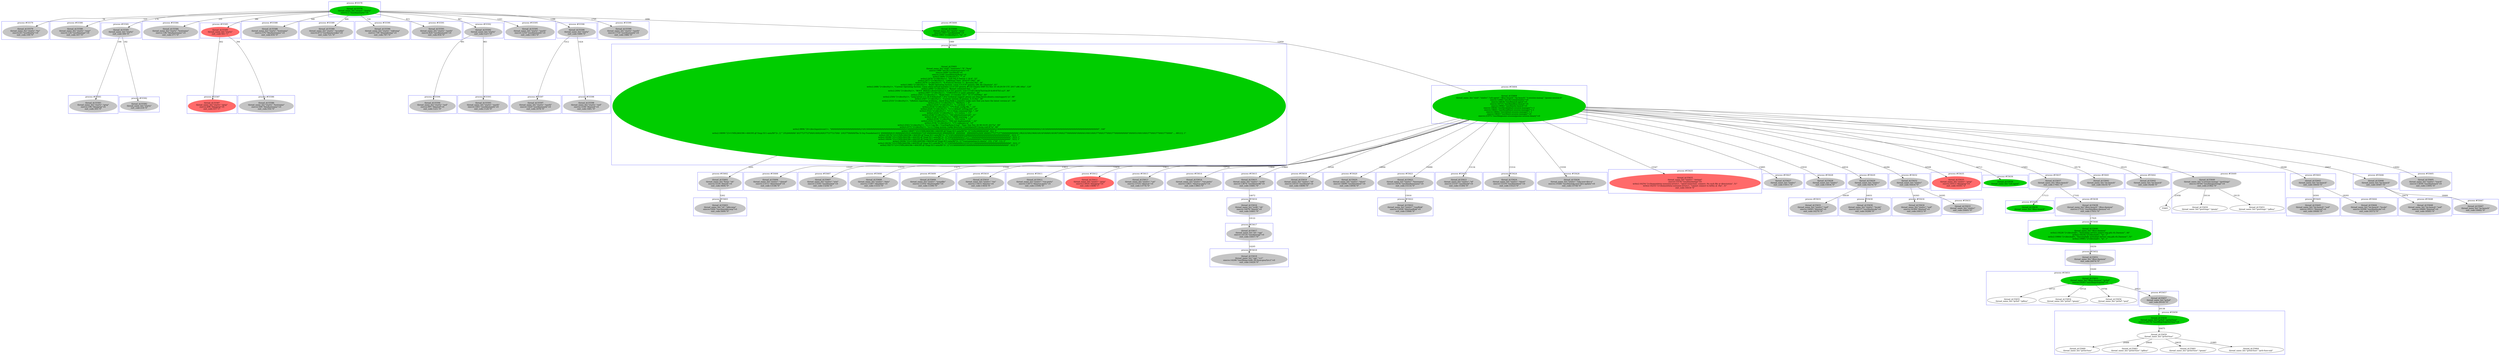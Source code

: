 digraph abc{
subgraph cluster_55578 {
55578   [label="thread_id:55578\nthread_name_list:\"strace\",\"startx\"\nexecve:1:\"/usr/bin/startx\"=0", style = filled , color="green3"];
label = "process #55578";
color = blue;
}
subgraph cluster_55579 {
55579   [label="thread_id:55579\nthread_name_list:\"startx\",\"tty\"\nexecve:65:\"/usr/bin/tty\"=0\nexit_code:109:\"0\"", style = filled , color="grey77"];
label = "process #55579";
color = blue;
}
subgraph cluster_55580 {
55580   [label="thread_id:55580\nthread_name_list:\"startx\",\"expr\"\nexecve:126:\"/usr/bin/expr\"=0\nexit_code:167:\"0\"", style = filled , color="grey77"];
label = "process #55580";
color = blue;
}
subgraph cluster_55581 {
55581   [label="thread_id:55581\nthread_name_list:\"startx\"\nexit_code:309:\"0\"", style = filled , color="grey77"];
label = "process #55581";
color = blue;
}
subgraph cluster_55583 {
55583   [label="thread_id:55583\nthread_name_list:\"startx\",\"grep\"\nexecve:196:\"/bin/grep\"=0\nexit_code:305:\"0\"", style = filled , color="grey77"];
label = "process #55583";
color = blue;
}
subgraph cluster_55582 {
55582   [label="thread_id:55582\nthread_name_list:\"startx\"\nexit_code:218:\"0\"", style = filled , color="grey77"];
label = "process #55582";
color = blue;
}
subgraph cluster_55584 {
55584   [label="thread_id:55584\nthread_name_list:\"startx\",\"hostname\"\nexecve:336:\"/bin/hostname\"=0\nexit_code:377:\"0\"", style = filled , color="grey77"];
label = "process #55584";
color = blue;
}
subgraph cluster_55585 {
55585   [label="thread_id:55585\nthread_name_list:\"startx\"\nexit_code:561:\"1\"", style = filled , color="indianred1"];
label = "process #55585";
color = blue;
}
subgraph cluster_55587 {
55587   [label="thread_id:55587\nthread_name_list:\"startx\",\"grep\"\nexecve:408:\"/bin/grep\"=0\nexit_code:557:\"1\"", style = filled , color="indianred1"];
label = "process #55587";
color = blue;
}
subgraph cluster_55586 {
55586   [label="thread_id:55586\nthread_name_list:\"startx\",\"hostname\"\nexecve:509:\"/bin/hostname\"=0\nexit_code:550:\"0\"", style = filled , color="grey77"];
label = "process #55586";
color = blue;
}
subgraph cluster_55588 {
55588   [label="thread_id:55588\nthread_name_list:\"startx\",\"hostname\"\nexecve:575:\"/bin/hostname\"=0\nexit_code:659:\"0\"", style = filled , color="grey77"];
label = "process #55588";
color = blue;
}
subgraph cluster_55589 {
55589   [label="thread_id:55589\nthread_name_list:\"startx\",\"mcookie\"\nexecve:673:\"/usr/bin/mcookie\"=0\nexit_code:721:\"0\"", style = filled , color="grey77"];
label = "process #55589";
color = blue;
}
subgraph cluster_55590 {
55590   [label="thread_id:55590\nthread_name_list:\"startx\",\"mktemp\"\nexecve:739:\"/bin/mktemp\"=0\nexit_code:787:\"0\"", style = filled , color="grey77"];
label = "process #55590";
color = blue;
}
subgraph cluster_55591 {
55591   [label="thread_id:55591\nthread_name_list:\"startx\",\"xauth\"\nexecve:826:\"/usr/bin/xauth\"=0\nexit_code:954:\"0\"", style = filled , color="grey77"];
label = "process #55591";
color = blue;
}
subgraph cluster_55592 {
55592   [label="thread_id:55592\nthread_name_list:\"startx\"\nexit_code:1227:\"0\"", style = filled , color="grey77"];
label = "process #55592";
color = blue;
}
subgraph cluster_55594 {
55594   [label="thread_id:55594\nthread_name_list:\"startx\",\"sed\"\nexecve:997:\"/bin/sed\"=0\nexit_code:1221:\"0\"", style = filled , color="grey77"];
label = "process #55594";
color = blue;
}
subgraph cluster_55593 {
55593   [label="thread_id:55593\nthread_name_list:\"startx\",\"xauth\"\nexecve:1001:\"/usr/bin/xauth\"=0\nexit_code:1120:\"0\"", style = filled , color="grey77"];
label = "process #55593";
color = blue;
}
subgraph cluster_55595 {
55595   [label="thread_id:55595\nthread_name_list:\"startx\",\"xauth\"\nexecve:1254:\"/usr/bin/xauth\"=0\nexit_code:1383:\"0\"", style = filled , color="grey77"];
label = "process #55595";
color = blue;
}
subgraph cluster_55596 {
55596   [label="thread_id:55596\nthread_name_list:\"startx\"\nexit_code:1689:\"0\"", style = filled , color="grey77"];
label = "process #55596";
color = blue;
}
subgraph cluster_55597 {
55597   [label="thread_id:55597\nthread_name_list:\"startx\",\"xauth\"\nexecve:1420:\"/usr/bin/xauth\"=0\nexit_code:1678:\"0\"", style = filled , color="grey77"];
label = "process #55597";
color = blue;
}
subgraph cluster_55598 {
55598   [label="thread_id:55598\nthread_name_list:\"startx\",\"sed\"\nexecve:1438:\"/bin/sed\"=0\nexit_code:1681:\"0\"", style = filled , color="grey77"];
label = "process #55598";
color = blue;
}
subgraph cluster_55599 {
55599   [label="thread_id:55599\nthread_name_list:\"startx\",\"xauth\"\nexecve:1716:\"/usr/bin/xauth\"=0\nexit_code:1886:\"0\"", style = filled , color="grey77"];
label = "process #55599";
color = blue;
}
subgraph cluster_55600 {
55600   [label="thread_id:55600\nthread_name_list:\"startx\",\"xinit\"\nexecve:1907:\"/usr/bin/xinit\"=0\nwrite2:1993:\"2</dev/tty1>, \"\\n\", 1\"", style = filled , color="green3"];
label = "process #55600";
color = blue;
}
subgraph cluster_55601 {
55601   [label="thread_id:55601\nthread_name_list:\"xinit\",\"xserverrc\",\"X\",\"Xorg\"\nexecve:1998:\"/etc/X11/xinit/xserverrc\"=0\nexecve:2049:\"/usr/bin/X\"=0\nexecve:2100:\"/usr/lib/xorg/Xorg\"=0\nwrite2:2409:\"2</dev/tty1>, \"\", 0\"\nwrite2:2474:\"2</dev/tty1>, \"\\nX.Org X Server 1.18.4\", 22\"\nwrite2:2477:\"2</dev/tty1>, \"\\nRelease Date: 2016-07-19\\n\", 26\"\nwrite2:2479:\"2</dev/tty1>, \"X Protocol Version 11, Revision 0\\n\", 34\"\nwrite2:2482:\"2</dev/tty1>, \"Build Operating System: Linux 4.4.0-97-generic x86_64 Ubuntu\\n\", 61\"\nwrite2:2486:\"2</dev/tty1>, \"Current Operating System: Linux elwin-virtual-machine 4.4.0-101-generic #124-Ubuntu SMP Fri Nov 10 18:29:59 UTC 2017 x86_64\\n\", 124\"\nwrite2:2490:\"2</dev/tty1>, \"Kernel command line: \", 21\"\nwrite2:2494:\"2</dev/tty1>, \"BOOT_IMAGE=/boot/vmlinuz-4.4.0-101-generic root=UUID=4b5d7bc0-be20-4c49-87b5-ca3\", 80\"\nwrite2:2497:\"2</dev/tty1>, \"15d031014 ro quiet splash\\n\", 26\"\nwrite2:2501:\"2</dev/tty1>, \"Build Date: 13 October 2017  01:57:05PM\\n\", 40\"\nwrite2:2504:\"2</dev/tty1>, \"xorg-server 2:1.18.4-0ubuntu0.7 (For technical support please see http://www.ubuntu.com/support) \\n\", 98\"\nwrite2:2507:\"2</dev/tty1>, \"Current version of pixman: 0.33.6\\n\", 34\"\nwrite2:2510:\"2</dev/tty1>, \"\\tBefore reporting problems, check http://wiki.x.org\\n\\tto make sure that you have the latest version.\\n\", 100\"\nwrite2:2513:\"2</dev/tty1>, \"Markers: \", 9\"\nwrite2:2516:\"2</dev/tty1>, \"(--) probed, \", 13\"\nwrite2:2518:\"2</dev/tty1>, \"(**) from config file, \", 23\"\nwrite2:2520:\"2</dev/tty1>, \"(==) default setting,\\n\\t\", 23\"\nwrite2:2522:\"2</dev/tty1>, \"(++) from command line, \", 24\"\nwrite2:2524:\"2</dev/tty1>, \"(!!) notice, \", 13\"\nwrite2:2526:\"2</dev/tty1>, \"(II) informational,\\n\\t\", 21\"\nwrite2:2528:\"2</dev/tty1>, \"(WW) warning, \", 14\"\nwrite2:2530:\"2</dev/tty1>, \"(EE) error, \", 12\"\nwrite2:2532:\"2</dev/tty1>, \"(NI) not implemented, \", 22\"\nwrite2:2534:\"2</dev/tty1>, \"(??) unknown.\\n\", 14\"\nwrite2:2543:\"2</dev/tty1>, \"(==) Log file: \\\"/var/log/Xorg.0.log\\\", Time: Sun Nov 26 08:16:05 2017\\n\", 69\"\nwrite2:2575:\"2</dev/tty1>, \"(==) Using system config directory \\\"/usr/share/X11/xorg.conf.d\\\"\\n\", 64\"\nwrite2:9896:\"20</dev/input/event1>, \"\\0\\0\\0\\0\\0\\0\\0\\0\\0\\0\\0\\0\\0\\0\\0\\0\\21\\0\\1\\0\\0\\0\\0\\0\\0\\0\\0\\0\\0\\0\\0\\0\\0\\0\\0\\0\\0\\0\\0\\0\\21\\0\\0\\0\\0\\0\\0\\0\\0\\0\\0\\0\\0\\0\\0\\0\\0\\0\\0\\0\\0\\0\\0\\0\\21\\0\\2\\0\\0\\0\\0\\0\\0\\0\\0\\0\\0\\0\\0\\0\\0\\0\\0\\0\\0\\0\\0\\0\\21\\0\\4\\0\\0\\0\\0\\0\\0\\0\\0\\0\\0\\0\\0\\0\\0\\0\\0\\0\\0\\0\\0\\0\\21\\0\\3\\0\\0\\0\\0\\0\\0\\0\\0\\0\\0\\0\\0\\0\\0\\0\\0\\0\\0\\0\\0\\0\\0\\0\\0\\0\\0\\0\\0\\0\", 144\"\nwrite2:18097:\"23<UNIX:[464396->464395,@\"/tmp/.X11-unix/X0\"]>, [{\"\\1\\0\\v\\0\\0\\0\\263\\4\", 8}], 1\"\nwrite2:18099:\"23<UNIX:[464396->464395,@\"/tmp/.X11-unix/X0\"]>, [{\"`\\35\\264\\0\\0\\0`\\0\\377\\377\\37\\0\\0\\1\\0\\0\\24\\0\\377\\377\\1\\7\\0\\0  \\10\\377\\0\\0\\0\\0The X.Org Foundation\\1\\1 \\0\\0\\0\\0\\0\\4\\10 \\0\\0\\0\\0\\0\\10\\10 \\0\\0\\0\\0\\0\\17\\20 \\0\\0\\0\\0\\0\\20\\20 \\0\\0\\0\\0\\0\\30  \\0\\0\\0\\0\\0   \\0\\0\\0\\0\\0%\\2\\0\\0 \\0\\0\\0\\377\\377\\377\\0\\0\\0\\0\\0\\0\\0\\0\\0 \\3X\\2\\323\\0\\236\\0\\1\\0\\1\\0!\\0\\0\\0\\1\\0\\30\\7\\30\\0\\277\\0\\0\\0\\0\\0!\\0\\0\\0\\4\\10\\0\\1\\0\\0\\377\\0\\0\\377\\0\\0\\377\\0\\0\\0\\0\\0\\0\\0\\\"\\0\\0\\0\\5\\10\\0\\1\\0\\0\\377\\0\\0\\377\\0\\0\\377\\0\\0\\0\"..., 4812}], 1\"\nwrite2:18176:\"23<UNIX:[464396->464395,@\"/tmp/.X11-unix/X0\"]>, [{\"\\1\\0\\1\\0\\0\\0\\0\\0\\1\\206\\0\\0\\0\\0\\0\\0\\0\\0\\0\\0\\0\\0\\0\\0\\0\\0\\0\\0\\0\\0\\0\\0\", 32}], 1\"\nwrite2:18188:\"23<UNIX:[464396->464395,@\"/tmp/.X11-unix/X0\"]>, [{\"\\1\\0\\2\\0\\0\\0\\0\\0\\377\\377?\\0\\0\\0\\0\\0\\0\\0\\0\\0\\0\\0\\0\\0\\0\\0\\0\\0\\0\\0\\0\\0\", 32}], 1\"\nwrite2:18204:\"23<UNIX:[464396->464395,@\"/tmp/.X11-unix/X0\"]>, [{\"\\1\\10\\4\\0\\6\\0\\0\\0\\37\\0\\0\\0\\0\\0\\0\\0\\27\\0\\0\\0\\0\\0\\0\\0\\0\\0\\0\\0\\0\\0\\0\\0\", 32}], 1\"\nwrite2:18206:\"23<UNIX:[464396->464395,@\"/tmp/.X11-unix/X0\"]>, [{\"*customization:\\t-color\\n\", 23}, {\"\\0\", 1}], 2\"\nwrite2:18230:\"23<UNIX:[464396->464395,@\"/tmp/.X11-unix/X0\"]>, [{\"\\1\\0\\5\\0\\0\\0\\0\\0\\1\\210U\\211\\0\\0\\0\\0\\0\\0\\0\\0\\0\\0\\0\\0\\0\\0\\0\\0\\0\\0\\0\\0\", 32}], 1\"\nwrite2:18273:\"23<UNIX:[464396->464395,@\"/tmp/.X11-unix/X0\"]>, [{\"\\1\\1\\6\\0\\0\\0\\0\\0\\1\\0\\0\\0\\0\\0\\0\\0\\0\\0\\0\\0\\0\\0\\0\\0\\0\\0\\0\\0\\0\\0\\0\\0\", 32}], 1\"", style = filled , color="green3"];
label = "process #55601";
color = blue;
}
subgraph cluster_55602 {
55602   [label="thread_id:55602\nthread_name_list:\"Xorg\",\"sh\"\nexecve:5218:\"/bin/sh\"=0\nexit_code:5604:\"0\"", style = filled , color="grey77"];
label = "process #55602";
color = blue;
}
subgraph cluster_55603 {
55603   [label="thread_id:55603\nthread_name_list:\"sh\",\"xkbcomp\"\nexecve:5264:\"/usr/bin/xkbcomp\"=0\nexit_code:5600:\"0\"", style = filled , color="grey77"];
label = "process #55603";
color = blue;
}
subgraph cluster_55604 {
55604   [label="thread_id:55604\nthread_name_list:\"xinit\",\"xinitrc\",\"ssh-agent\",\"dbus-launch\",\"im-launch\",\"x-session-manag\",\"gnome-session-b\"\nexecve:12985:\"/etc/X11/xinit/xinitrc\"=0\nexecve:16634:\"/usr/bin/ssh-agent\"=0\nexecve:16715:\"/usr/bin/dbus-launch\"=0\nexecve:18062:\"/usr/bin/im-launch\"=0\nexecve:18640:\"/usr/local/sbin/x-session-manager\"=-1\nexecve:18641:\"/usr/local/bin/x-session-manager\"=-1\nexecve:18642:\"/usr/sbin/x-session-manager\"=-1\nexecve:18643:\"/usr/bin/x-session-manager\"=0\nexecve:21975:\"/usr/lib/gnome-session/gnome-session-binary\"=0", style = filled , color="green3"];
label = "process #55604";
color = blue;
}
subgraph cluster_55605 {
55605   [label="thread_id:55605\nthread_name_list:\"xinitrc\",\"touch\"\nexecve:13056:\"/usr/bin/touch\"=0\nexit_code:13095:\"0\"", style = filled , color="grey77"];
label = "process #55605";
color = blue;
}
subgraph cluster_55606 {
55606   [label="thread_id:55606\nthread_name_list:\"xinitrc\",\"chmod\"\nexecve:13111:\"/bin/chmod\"=0\nexit_code:13148:\"0\"", style = filled , color="grey77"];
label = "process #55606";
color = blue;
}
subgraph cluster_55607 {
55607   [label="thread_id:55607\nthread_name_list:\"xinitrc\",\"stat\"\nexecve:13165:\"/usr/bin/stat\"=0\nexit_code:13256:\"0\"", style = filled , color="grey77"];
label = "process #55607";
color = blue;
}
subgraph cluster_55608 {
55608   [label="thread_id:55608\nthread_name_list:\"xinitrc\",\"date\"\nexecve:13287:\"/bin/date\"=0\nexit_code:13333:\"0\"", style = filled , color="grey77"];
label = "process #55608";
color = blue;
}
subgraph cluster_55609 {
55609   [label="thread_id:55609\nthread_name_list:\"xinitrc\",\"tempfile\"\nexecve:13354:\"/bin/tempfile\"=0\nexit_code:13390:\"0\"", style = filled , color="grey77"];
label = "process #55609";
color = blue;
}
subgraph cluster_55610 {
55610   [label="thread_id:55610\nthread_name_list:\"xinitrc\",\"rm\"\nexecve:13415:\"/bin/rm\"=0\nexit_code:13454:\"0\"", style = filled , color="grey77"];
label = "process #55610";
color = blue;
}
subgraph cluster_55611 {
55611   [label="thread_id:55611\nthread_name_list:\"xinitrc\",\"run-parts\"\nexecve:13473:\"/bin/run-parts\"=0\nexit_code:13594:\"0\"", style = filled , color="grey77"];
label = "process #55611";
color = blue;
}
subgraph cluster_55612 {
55612   [label="thread_id:55612\nthread_name_list:\"xinitrc\",\"grep\"\nexecve:13616:\"/bin/grep\"=0\nexit_code:13698:\"1\"", style = filled , color="indianred1"];
label = "process #55612";
color = blue;
}
subgraph cluster_55613 {
55613   [label="thread_id:55613\nthread_name_list:\"xinitrc\",\"cat\"\nexecve:13725:\"/bin/cat\"=0\nexit_code:13774:\"0\"", style = filled , color="grey77"];
label = "process #55613";
color = blue;
}
subgraph cluster_55614 {
55614   [label="thread_id:55614\nthread_name_list:\"xinitrc\",\"run-parts\"\nexecve:13821:\"/bin/run-parts\"=0\nexit_code:13863:\"0\"", style = filled , color="grey77"];
label = "process #55614";
color = blue;
}
subgraph cluster_55615 {
55615   [label="thread_id:55615\nthread_name_list:\"xinitrc\",\"xrdb\"\nexecve:13874:\"/usr/bin/xrdb\"=0\nexit_code:14481:\"0\"", style = filled , color="grey77"];
label = "process #55615";
color = blue;
}
subgraph cluster_55616 {
55616   [label="thread_id:55616\nthread_name_list:\"xrdb\",\"sh\"\nexecve:14078:\"/bin/sh\"=0\nexit_code:14461:\"0\"", style = filled , color="grey77"];
label = "process #55616";
color = blue;
}
subgraph cluster_55617 {
55617   [label="thread_id:55617\nthread_name_list:\"sh\",\"cpp\"\nexecve:14124:\"/usr/bin/cpp\"=0\nexit_code:14457:\"0\"", style = filled , color="grey77"];
label = "process #55617";
color = blue;
}
subgraph cluster_55618 {
55618   [label="thread_id:55618\nthread_name_list:\"cpp\",\"cc1\"\nexecve:14206:\"/usr/lib/gcc/x86_64-linux-gnu/5/cc1\"=0\nexit_code:14429:\"0\"", style = filled , color="grey77"];
label = "process #55618";
color = blue;
}
subgraph cluster_55619 {
55619   [label="thread_id:55619\nthread_name_list:\"xinitrc\",\"id\"\nexecve:14533:\"/usr/bin/id\"=0\nexit_code:14690:\"0\"", style = filled , color="grey77"];
label = "process #55619";
color = blue;
}
subgraph cluster_55620 {
55620   [label="thread_id:55620\nthread_name_list:\"xinitrc\",\"xhost\"\nexecve:14699:\"/usr/bin/xhost\"=0\nexit_code:14956:\"0\"", style = filled , color="grey77"];
label = "process #55620";
color = blue;
}
subgraph cluster_55621 {
55621   [label="thread_id:55621\nthread_name_list:\"xinitrc\",\"basename\"\nexecve:15076:\"/usr/bin/basename\"=0\nexit_code:15114:\"0\"", style = filled , color="grey77"];
label = "process #55621";
color = blue;
}
subgraph cluster_55622 {
55622   [label="thread_id:55622\nthread_name_list:\"xinitrc\",\"readlink\"\nexecve:15028:\"/bin/readlink\"=0\nexit_code:15068:\"0\"", style = filled , color="grey77"];
label = "process #55622";
color = blue;
}
subgraph cluster_55623 {
55623   [label="thread_id:55623\nthread_name_list:\"xinitrc\",\"id\"\nexecve:15147:\"/usr/bin/id\"=0\nexit_code:15304:\"0\"", style = filled , color="grey77"];
label = "process #55623";
color = blue;
}
subgraph cluster_55624 {
55624   [label="thread_id:55624\nthread_name_list:\"xinitrc\",\"xhost\"\nexecve:15319:\"/usr/bin/xhost\"=0\nexit_code:15523:\"0\"", style = filled , color="grey77"];
label = "process #55624";
color = blue;
}
subgraph cluster_55626 {
55626   [label="thread_id:55626\nthread_name_list:\"xinitrc\",\"xdg-user-dirs-u\"\nexecve:15568:\"/usr/bin/xdg-user-dirs-update\"=0\nexit_code:15758:\"0\"", style = filled , color="grey77"];
label = "process #55626";
color = blue;
}
subgraph cluster_55625 {
55625   [label="thread_id:55625\nthread_name_list:\"xinitrc\",\"xbrlapi\"\nexecve:15576:\"/usr/bin/xbrlapi\"=0\nwrite2:16254:\"2</home/elwin/.xsession-errors>, \"openConnection: connect: No such file or directory\\n\", 51\"\nwrite2:16255:\"2</home/elwin/.xsession-errors>, \"cannot connect to brltty at :0\\n\", 31\"\nexit_code:16418:\"4\"", style = filled , color="indianred1"];
label = "process #55625";
color = blue;
}
subgraph cluster_55627 {
55627   [label="thread_id:55627\nthread_name_list:\"xinitrc\"\nexit_code:15911:\"0\"", style = filled , color="grey77"];
label = "process #55627";
color = blue;
}
subgraph cluster_55628 {
55628   [label="thread_id:55628\nthread_name_list:\"xinitrc\"\nexit_code:15934:\"0\"", style = filled , color="grey77"];
label = "process #55628";
color = blue;
}
subgraph cluster_55629 {
55629   [label="thread_id:55629\nthread_name_list:\"xinitrc\"\nexit_code:16276:\"0\"", style = filled , color="grey77"];
label = "process #55629";
color = blue;
}
subgraph cluster_55631 {
55631   [label="thread_id:55631\nthread_name_list:\"xinitrc\",\"sed\"\nexecve:16045:\"/bin/sed\"=0\nexit_code:16270:\"0\"", style = filled , color="grey77"];
label = "process #55631";
color = blue;
}
subgraph cluster_55630 {
55630   [label="thread_id:55630\nthread_name_list:\"xinitrc\",\"locale\"\nexecve:16157:\"/usr/bin/locale\"=0\nexit_code:16266:\"0\"", style = filled , color="grey77"];
label = "process #55630";
color = blue;
}
subgraph cluster_55632 {
55632   [label="thread_id:55632\nthread_name_list:\"xinitrc\"\nexit_code:16416:\"0\"", style = filled , color="grey77"];
label = "process #55632";
color = blue;
}
subgraph cluster_55634 {
55634   [label="thread_id:55634\nthread_name_list:\"xinitrc\",\"sed\"\nexecve:16309:\"/bin/sed\"=0\nexit_code:16412:\"0\"", style = filled , color="grey77"];
label = "process #55634";
color = blue;
}
subgraph cluster_55633 {
55633   [label="thread_id:55633\nthread_name_list:\"xinitrc\"\nexit_code:16405:\"0\"", style = filled , color="grey77"];
label = "process #55633";
color = blue;
}
subgraph cluster_55635 {
55635   [label="thread_id:55635\nthread_name_list:\"xinitrc\",\"grep\"\nexecve:16513:\"/bin/grep\"=0\nexit_code:16591:\"2\"", style = filled , color="indianred1"];
label = "process #55635";
color = blue;
}
subgraph cluster_55636 {
55636   [label="thread_id:55636\nthread_name_list:\"ssh-agent\"", style = filled , color="green3"];
label = "process #55636";
color = blue;
}
subgraph cluster_55637 {
55637   [label="thread_id:55637\nthread_name_list:\"dbus-launch\"\nexit_code:17941:\"0\"", style = filled , color="grey77"];
label = "process #55637";
color = blue;
}
subgraph cluster_55639 {
55639   [label="thread_id:55639\nthread_name_list:\"dbus-launch\"", style = filled , color="green3"];
label = "process #55639";
color = blue;
}
subgraph cluster_55638 {
55638   [label="thread_id:55638\nthread_name_list:\"dbus-launch\",\"dbus-daemon\"\nexecve:17122:\"/usr/bin/dbus-daemon\"=0\nexit_code:17931:\"0\"", style = filled , color="grey77"];
label = "process #55638";
color = blue;
}
subgraph cluster_55640 {
55640   [label="thread_id:55640\nthread_name_list:\"dbus-daemon\"\nwrite2:19228:\"2</dev/null>, \"Activating service name='org.gtk.vfs.Daemon'\", 44\"\nwrite2:19230:\"2</dev/null>, \"\\n\", 1\"\nwrite2:19984:\"2</dev/null>, \"Successfully activated service 'org.gtk.vfs.Daemon'\", 51\"\nwrite2:19985:\"2</dev/null>, \"\\n\", 1\"", style = filled , color="green3"];
label = "process #55640";
color = blue;
}
subgraph cluster_55641 {
55641   [label="thread_id:55641\nthread_name_list:\"im-launch\"\nexit_code:18216:\"0\"", style = filled , color="grey77"];
label = "process #55641";
color = blue;
}
subgraph cluster_55642 {
55642   [label="thread_id:55642\nthread_name_list:\"im-launch\"\nexit_code:18248:\"0\"", style = filled , color="grey77"];
label = "process #55642";
color = blue;
}
subgraph cluster_55643 {
55643   [label="thread_id:55643\nthread_name_list:\"im-launch\"\nexit_code:18450:\"0\"", style = filled , color="grey77"];
label = "process #55643";
color = blue;
}
subgraph cluster_55644 {
55644   [label="thread_id:55644\nthread_name_list:\"im-launch\",\"locale\"\nexecve:18308:\"/usr/bin/locale\"=0\nexit_code:18372:\"0\"", style = filled , color="grey77"];
label = "process #55644";
color = blue;
}
subgraph cluster_55645 {
55645   [label="thread_id:55645\nthread_name_list:\"im-launch\",\"sed\"\nexecve:18311:\"/bin/sed\"=0\nexit_code:18446:\"0\"", style = filled , color="grey77"];
label = "process #55645";
color = blue;
}
subgraph cluster_55646 {
55646   [label="thread_id:55646\nthread_name_list:\"im-launch\"\nexit_code:18587:\"0\"", style = filled , color="grey77"];
label = "process #55646";
color = blue;
}
subgraph cluster_55647 {
55647   [label="thread_id:55647\nthread_name_list:\"im-launch\"\nexit_code:18482:\"0\"", style = filled , color="grey77"];
label = "process #55647";
color = blue;
}
subgraph cluster_55648 {
55648   [label="thread_id:55648\nthread_name_list:\"im-launch\",\"sed\"\nexecve:18489:\"/bin/sed\"=0\nexit_code:18583:\"0\"", style = filled , color="grey77"];
label = "process #55648";
color = blue;
}
subgraph cluster_55649 {
55649   [label="thread_id:55649\nthread_name_list:\"x-session-manag\",\"gsettings\"\nexecve:18704:\"/usr/bin/gsettings\"=0\nexit_code:21962:\"0\"", style = filled , color="grey77"];
55650   [label="thread_id:55650\nthread_name_list:\"gsettings\",\"gmain\""];
55651   [label="thread_id:55651\nthread_name_list:\"gsettings\",\"gdbus\""];
label = "process #55649";
color = blue;
}
subgraph cluster_55652 {
55652   [label="thread_id:55652\nthread_name_list:\"dbus-daemon\"\nexit_code:20074:\"0\"", style = filled , color="grey77"];
label = "process #55652";
color = blue;
}
subgraph cluster_55653 {
55653   [label="thread_id:55653\nthread_name_list:\"dbus-daemon\",\"gvfsd\"\nexecve:19283:\"/usr/lib/gvfs/gvfsd\"=0", style = filled , color="green3"];
55655   [label="thread_id:55655\nthread_name_list:\"gvfsd\",\"gdbus\""];
55654   [label="thread_id:55654\nthread_name_list:\"gvfsd\",\"gmain\""];
55656   [label="thread_id:55656\nthread_name_list:\"gvfsd\",\"pool\""];
label = "process #55653";
color = blue;
}
subgraph cluster_55657 {
55657   [label="thread_id:55657\nthread_name_list:\"gvfsd\"\nexit_code:20145:\"0\"", style = filled , color="grey77"];
label = "process #55657";
color = blue;
}
subgraph cluster_55658 {
55658   [label="thread_id:55658\nthread_name_list:\"gvfsd\",\"gvfsd-fuse\"\nexecve:20178:\"/usr/lib/gvfs/gvfsd-fuse\"=0", style = filled , color="green3"];
55659   [label="thread_id:55659\nthread_name_list:\"gvfsd-fuse\""];
55660   [label="thread_id:55660\nthread_name_list:\"gvfsd-fuse\""];
55662   [label="thread_id:55662\nthread_name_list:\"gvfsd-fuse\",\"gdbus\""];
55661   [label="thread_id:55661\nthread_name_list:\"gvfsd-fuse\",\"gmain\""];
55664   [label="thread_id:55664\nthread_name_list:\"gvfsd-fuse\",\"gvfs-fuse-sub\""];
label = "process #55658";
color = blue;
}
55578 -> 55579   [label="54"];
55578 -> 55580   [label="123"];
55578 -> 55581   [label="174"];
55578 -> 55584   [label="333"];
55578 -> 55585   [label="386"];
55578 -> 55588   [label="568"];
55578 -> 55589   [label="666"];
55578 -> 55590   [label="726"];
55578 -> 55591   [label="815"];
55578 -> 55592   [label="967"];
55578 -> 55595   [label="1243"];
55578 -> 55596   [label="1396"];
55578 -> 55599   [label="1705"];
55578 -> 55600   [label="1896"];



55581 -> 55582   [label="182"];
55581 -> 55583   [label="190"];




55585 -> 55586   [label="394"];
55585 -> 55587   [label="402"];







55592 -> 55593   [label="983"];
55592 -> 55594   [label="991"];




55596 -> 55597   [label="1412"];
55596 -> 55598   [label="1424"];




55600 -> 55601   [label="1989"];
55600 -> 55604   [label="12959"];

55601 -> 55602   [label="5201"];

55602 -> 55603   [label="5262"];


55604 -> 55605   [label="13042"];
55604 -> 55606   [label="13107"];
55604 -> 55607   [label="13153"];
55604 -> 55608   [label="13273"];
55604 -> 55609   [label="13340"];
55604 -> 55610   [label="13411"];
55604 -> 55611   [label="13459"];
55604 -> 55612   [label="13611"];
55604 -> 55613   [label="13710"];
55604 -> 55614   [label="13806"];
55604 -> 55615   [label="13869"];
55604 -> 55619   [label="14520"];
55604 -> 55620   [label="14694"];
55604 -> 55621   [label="14999"];
55604 -> 55623   [label="15134"];
55604 -> 55624   [label="15314"];
55604 -> 55625   [label="15547"];
55604 -> 55626   [label="15559"];
55604 -> 55627   [label="15895"];
55604 -> 55628   [label="15918"];
55604 -> 55629   [label="16016"];
55604 -> 55632   [label="16284"];
55604 -> 55635   [label="16508"];
55604 -> 55636   [label="16713"];
55604 -> 55637   [label="17093"];
55604 -> 55641   [label="18170"];
55604 -> 55642   [label="18225"];
55604 -> 55643   [label="18268"];
55604 -> 55646   [label="18457"];
55604 -> 55649   [label="18693"];











55615 -> 55616   [label="14072"];

55616 -> 55617   [label="14122"];

55617 -> 55618   [label="14205"];




55621 -> 55622   [label="15016"];








55629 -> 55630   [label="16031"];
55629 -> 55631   [label="16039"];



55632 -> 55633   [label="16295"];
55632 -> 55634   [label="16303"];





55637 -> 55638   [label="17102"];
55637 -> 55639   [label="17113"];


55638 -> 55640   [label="17929"];

55640 -> 55652   [label="19250"];



55643 -> 55644   [label="18293"];
55643 -> 55645   [label="18301"];



55646 -> 55647   [label="18466"];
55646 -> 55648   [label="18474"];



55649 -> 55650   [label="19116"];
55649 -> 55651   [label="19135"];
55649 -> 55665   [label="21958"];



55652 -> 55653   [label="19260"];

55653 -> 55654   [label="19724"];
55653 -> 55655   [label="19733"];
55653 -> 55656   [label="19794"];
55653 -> 55657   [label="20021"];




55657 -> 55658   [label="20138"];

55658 -> 55659   [label="20475"];

55659 -> 55660   [label="20488"];
55659 -> 55661   [label="20635"];
55659 -> 55662   [label="20644"];
55659 -> 55664   [label="21885"];





}
